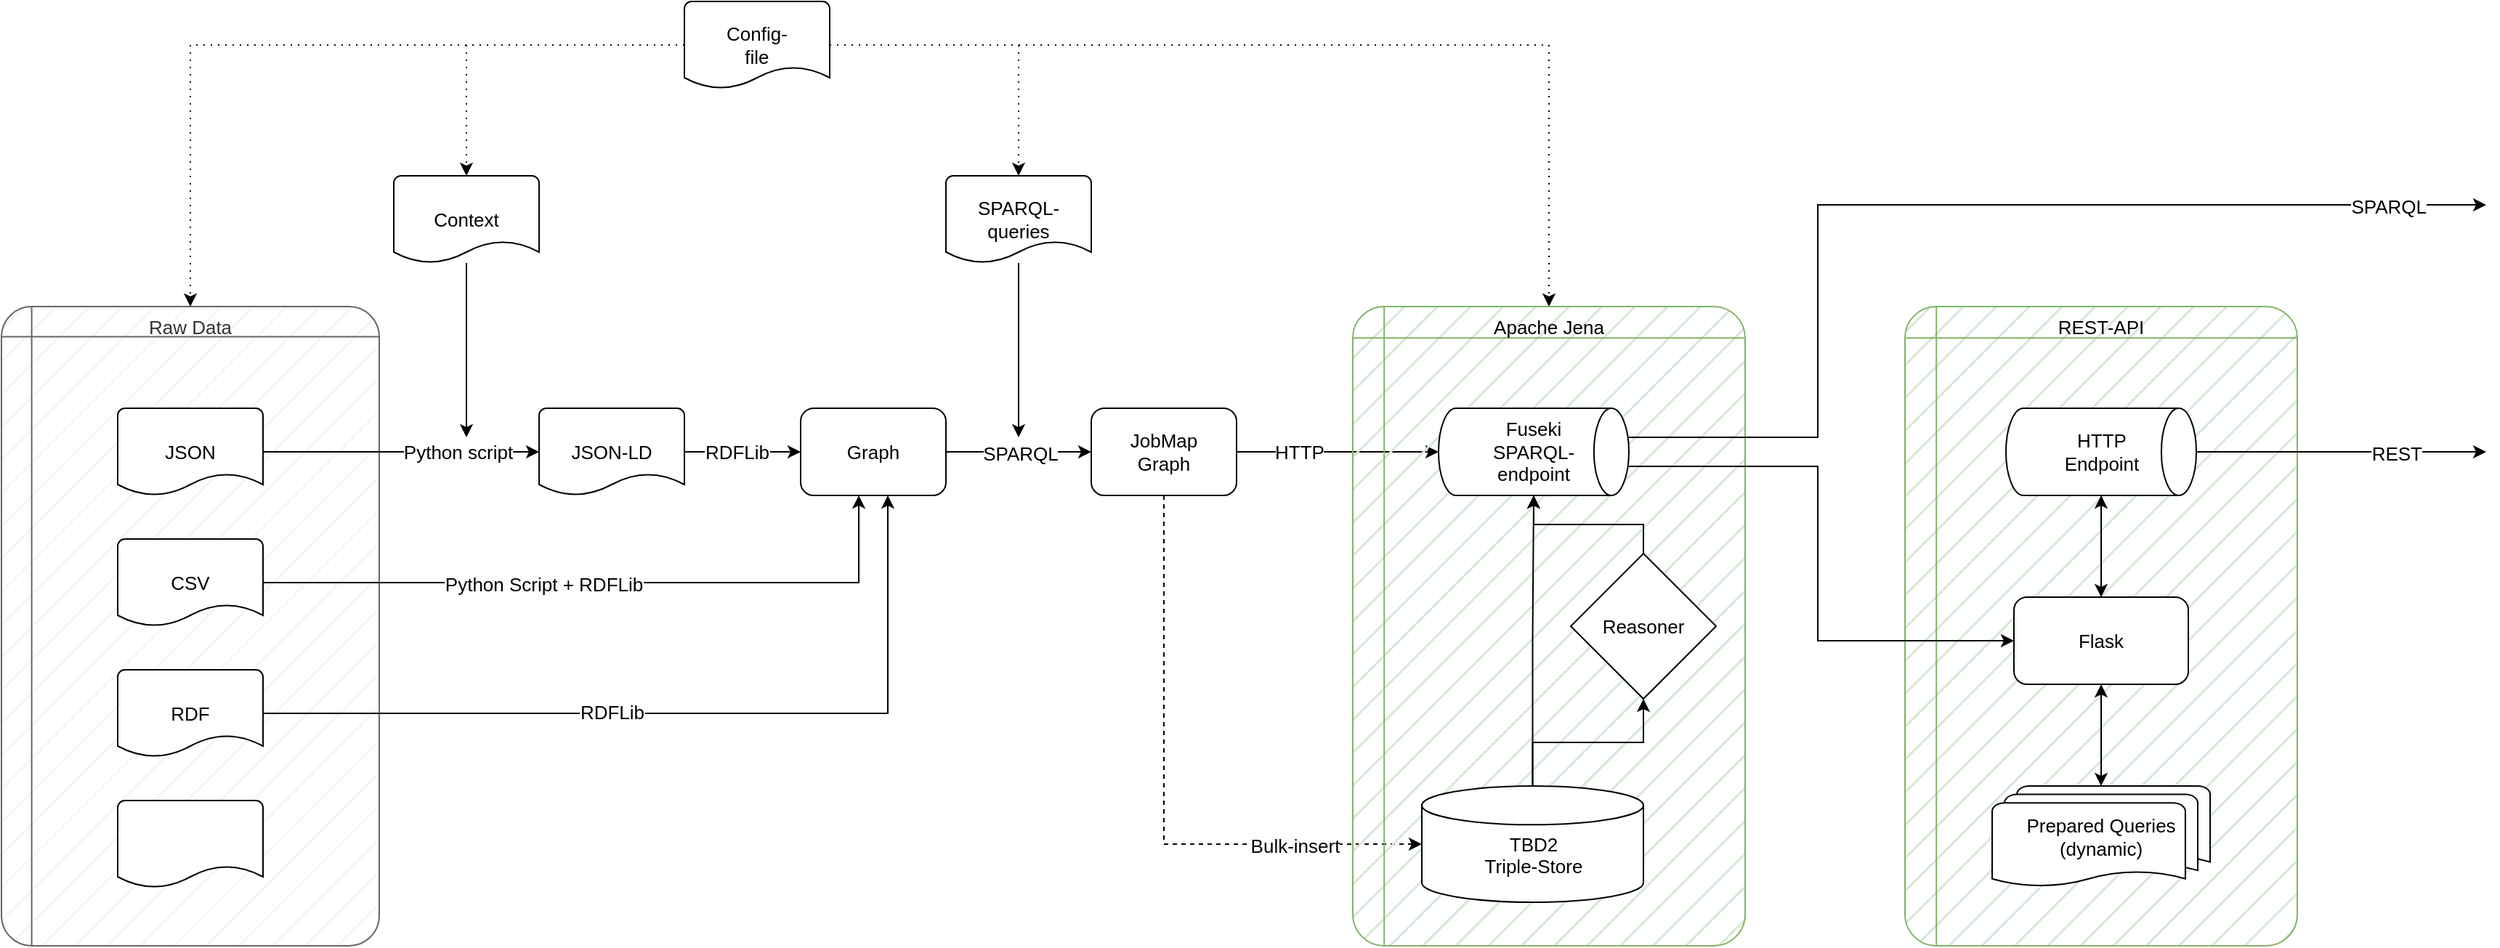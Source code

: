 <mxfile version="20.2.3" type="device"><diagram id="MVSMKFAmurCKHKammYGv" name="Pagina-1"><mxGraphModel dx="1652" dy="827" grid="1" gridSize="10" guides="1" tooltips="1" connect="1" arrows="1" fold="1" page="0" pageScale="1" pageWidth="827" pageHeight="1169" math="0" shadow="0"><root><mxCell id="0"/><mxCell id="1" parent="0"/><mxCell id="OYl2lMFcDW433jI4vJPV-47" value="&lt;div style=&quot;font-size: 13px;&quot;&gt;&lt;span style=&quot;background-color: initial; font-size: 13px;&quot;&gt;Raw Data&lt;/span&gt;&lt;/div&gt;" style="shape=internalStorage;whiteSpace=wrap;html=1;dx=15;dy=15;rounded=1;arcSize=8;strokeWidth=1;fontFamily=Helvetica;fontSize=13;align=center;verticalAlign=top;fillColor=#f5f5f5;fillStyle=hatch;strokeColor=#666666;fontColor=#333333;fontStyle=0" parent="1" vertex="1"><mxGeometry x="-110" y="210" width="260" height="440" as="geometry"/></mxCell><mxCell id="OYl2lMFcDW433jI4vJPV-8" style="edgeStyle=orthogonalEdgeStyle;rounded=0;orthogonalLoop=1;jettySize=auto;html=1;fontFamily=Helvetica;fontSize=13;fontStyle=0" parent="1" source="OYl2lMFcDW433jI4vJPV-1" target="OYl2lMFcDW433jI4vJPV-3" edge="1"><mxGeometry relative="1" as="geometry"/></mxCell><mxCell id="OYl2lMFcDW433jI4vJPV-67" value="Python script" style="edgeLabel;html=1;align=center;verticalAlign=middle;resizable=0;points=[];fontSize=13;fontFamily=Helvetica;fontStyle=0" parent="OYl2lMFcDW433jI4vJPV-8" vertex="1" connectable="0"><mxGeometry x="0.303" relative="1" as="geometry"><mxPoint x="10" as="offset"/></mxGeometry></mxCell><mxCell id="OYl2lMFcDW433jI4vJPV-1" value="JSON" style="strokeWidth=1;html=1;shape=mxgraph.flowchart.document2;whiteSpace=wrap;size=0.25;fontFamily=Helvetica;fontSize=13;fontStyle=0" parent="1" vertex="1"><mxGeometry x="-30" y="280" width="100" height="60" as="geometry"/></mxCell><mxCell id="OYl2lMFcDW433jI4vJPV-11" style="edgeStyle=orthogonalEdgeStyle;rounded=0;orthogonalLoop=1;jettySize=auto;html=1;fontFamily=Helvetica;fontSize=13;fontStyle=0" parent="1" source="OYl2lMFcDW433jI4vJPV-2" edge="1"><mxGeometry relative="1" as="geometry"><mxPoint x="210" y="300" as="targetPoint"/></mxGeometry></mxCell><mxCell id="OYl2lMFcDW433jI4vJPV-2" value="Context" style="strokeWidth=1;html=1;shape=mxgraph.flowchart.document2;whiteSpace=wrap;size=0.25;fontFamily=Helvetica;fontSize=13;fontStyle=0" parent="1" vertex="1"><mxGeometry x="160" y="120" width="100" height="60" as="geometry"/></mxCell><mxCell id="OYl2lMFcDW433jI4vJPV-9" style="edgeStyle=orthogonalEdgeStyle;rounded=0;orthogonalLoop=1;jettySize=auto;html=1;fontFamily=Helvetica;fontSize=13;fontStyle=0" parent="1" source="OYl2lMFcDW433jI4vJPV-3" target="OYl2lMFcDW433jI4vJPV-6" edge="1"><mxGeometry relative="1" as="geometry"/></mxCell><mxCell id="OYl2lMFcDW433jI4vJPV-30" value="RDFLib" style="edgeLabel;html=1;align=center;verticalAlign=middle;resizable=0;points=[];fontSize=13;fontFamily=Helvetica;fontStyle=0" parent="OYl2lMFcDW433jI4vJPV-9" vertex="1" connectable="0"><mxGeometry x="-0.193" y="2" relative="1" as="geometry"><mxPoint x="3" y="2" as="offset"/></mxGeometry></mxCell><mxCell id="OYl2lMFcDW433jI4vJPV-3" value="JSON-LD" style="strokeWidth=1;html=1;shape=mxgraph.flowchart.document2;whiteSpace=wrap;size=0.25;fontFamily=Helvetica;fontSize=13;fontStyle=0" parent="1" vertex="1"><mxGeometry x="260" y="280" width="100" height="60" as="geometry"/></mxCell><mxCell id="OYl2lMFcDW433jI4vJPV-10" style="edgeStyle=orthogonalEdgeStyle;rounded=0;orthogonalLoop=1;jettySize=auto;html=1;fontFamily=Helvetica;fontSize=13;fontStyle=0" parent="1" source="OYl2lMFcDW433jI4vJPV-6" target="OYl2lMFcDW433jI4vJPV-7" edge="1"><mxGeometry relative="1" as="geometry"/></mxCell><mxCell id="OYl2lMFcDW433jI4vJPV-68" value="SPARQL" style="edgeLabel;html=1;align=center;verticalAlign=middle;resizable=0;points=[];fontSize=13;fontFamily=Helvetica;fontStyle=0" parent="OYl2lMFcDW433jI4vJPV-10" vertex="1" connectable="0"><mxGeometry x="0.205" y="-2" relative="1" as="geometry"><mxPoint x="-10" y="-1" as="offset"/></mxGeometry></mxCell><mxCell id="OYl2lMFcDW433jI4vJPV-6" value="Graph" style="rounded=1;whiteSpace=wrap;html=1;fontFamily=Helvetica;fontSize=13;strokeWidth=1;fontStyle=0" parent="1" vertex="1"><mxGeometry x="440" y="280" width="100" height="60" as="geometry"/></mxCell><mxCell id="OYl2lMFcDW433jI4vJPV-15" style="edgeStyle=orthogonalEdgeStyle;rounded=0;orthogonalLoop=1;jettySize=auto;html=1;fontFamily=Helvetica;fontSize=13;dashed=1;dashPattern=1 4;fontStyle=0" parent="1" source="OYl2lMFcDW433jI4vJPV-14" target="OYl2lMFcDW433jI4vJPV-47" edge="1"><mxGeometry relative="1" as="geometry"/></mxCell><mxCell id="OYl2lMFcDW433jI4vJPV-29" style="edgeStyle=orthogonalEdgeStyle;rounded=0;orthogonalLoop=1;jettySize=auto;html=1;dashed=1;fontFamily=Helvetica;fontSize=13;dashPattern=1 4;fontStyle=0" parent="1" source="OYl2lMFcDW433jI4vJPV-14" target="OYl2lMFcDW433jI4vJPV-18" edge="1"><mxGeometry relative="1" as="geometry"/></mxCell><mxCell id="OYl2lMFcDW433jI4vJPV-49" style="edgeStyle=orthogonalEdgeStyle;rounded=0;orthogonalLoop=1;jettySize=auto;html=1;fontFamily=Helvetica;fontSize=13;dashed=1;dashPattern=1 4;fontStyle=0" parent="1" source="OYl2lMFcDW433jI4vJPV-14" target="OYl2lMFcDW433jI4vJPV-2" edge="1"><mxGeometry relative="1" as="geometry"/></mxCell><mxCell id="OYl2lMFcDW433jI4vJPV-50" style="edgeStyle=orthogonalEdgeStyle;rounded=0;orthogonalLoop=1;jettySize=auto;html=1;fontFamily=Helvetica;fontSize=13;dashed=1;dashPattern=1 4;fontStyle=0" parent="1" source="OYl2lMFcDW433jI4vJPV-14" target="OYl2lMFcDW433jI4vJPV-5" edge="1"><mxGeometry relative="1" as="geometry"/></mxCell><mxCell id="OYl2lMFcDW433jI4vJPV-14" value="Config-&lt;br style=&quot;font-size: 13px;&quot;&gt;file" style="strokeWidth=1;html=1;shape=mxgraph.flowchart.document2;whiteSpace=wrap;size=0.25;fontFamily=Helvetica;fontSize=13;fontStyle=0" parent="1" vertex="1"><mxGeometry x="360" width="100" height="60" as="geometry"/></mxCell><mxCell id="OYl2lMFcDW433jI4vJPV-5" value="SPARQL-&lt;br style=&quot;font-size: 13px;&quot;&gt;queries" style="strokeWidth=1;html=1;shape=mxgraph.flowchart.document2;whiteSpace=wrap;size=0.25;fontFamily=Helvetica;fontSize=13;fontStyle=0" parent="1" vertex="1"><mxGeometry x="540" y="120" width="100" height="60" as="geometry"/></mxCell><mxCell id="OYl2lMFcDW433jI4vJPV-26" style="edgeStyle=orthogonalEdgeStyle;rounded=0;orthogonalLoop=1;jettySize=auto;html=1;fontFamily=Helvetica;fontSize=13;fontStyle=0" parent="1" source="OYl2lMFcDW433jI4vJPV-7" target="OYl2lMFcDW433jI4vJPV-20" edge="1"><mxGeometry relative="1" as="geometry"/></mxCell><mxCell id="OYl2lMFcDW433jI4vJPV-31" value="HTTP" style="edgeLabel;html=1;align=center;verticalAlign=middle;resizable=0;points=[];fontSize=13;fontFamily=Helvetica;fontStyle=0" parent="OYl2lMFcDW433jI4vJPV-26" vertex="1" connectable="0"><mxGeometry x="-0.247" y="2" relative="1" as="geometry"><mxPoint x="-10" y="2" as="offset"/></mxGeometry></mxCell><mxCell id="OYl2lMFcDW433jI4vJPV-28" style="edgeStyle=orthogonalEdgeStyle;rounded=0;orthogonalLoop=1;jettySize=auto;html=1;fontFamily=Helvetica;fontSize=13;dashed=1;fontStyle=0" parent="1" source="OYl2lMFcDW433jI4vJPV-7" target="OYl2lMFcDW433jI4vJPV-16" edge="1"><mxGeometry relative="1" as="geometry"><Array as="points"><mxPoint x="690" y="580"/></Array></mxGeometry></mxCell><mxCell id="OYl2lMFcDW433jI4vJPV-32" value="Bulk-insert" style="edgeLabel;html=1;align=center;verticalAlign=middle;resizable=0;points=[];fontSize=13;fontFamily=Helvetica;fontStyle=0" parent="OYl2lMFcDW433jI4vJPV-28" vertex="1" connectable="0"><mxGeometry x="0.133" y="-3" relative="1" as="geometry"><mxPoint x="93" y="4" as="offset"/></mxGeometry></mxCell><mxCell id="OYl2lMFcDW433jI4vJPV-7" value="JobMap&lt;br style=&quot;font-size: 13px;&quot;&gt;Graph" style="rounded=1;whiteSpace=wrap;html=1;fontFamily=Helvetica;fontSize=13;strokeWidth=1;fontStyle=0" parent="1" vertex="1"><mxGeometry x="640" y="280" width="100" height="60" as="geometry"/></mxCell><mxCell id="OYl2lMFcDW433jI4vJPV-12" style="edgeStyle=orthogonalEdgeStyle;rounded=0;orthogonalLoop=1;jettySize=auto;html=1;fontFamily=Helvetica;fontSize=13;fontStyle=0" parent="1" source="OYl2lMFcDW433jI4vJPV-5" edge="1"><mxGeometry relative="1" as="geometry"><mxPoint x="590" y="300" as="targetPoint"/></mxGeometry></mxCell><mxCell id="OYl2lMFcDW433jI4vJPV-27" value="" style="group;fontSize=13;fontStyle=0" parent="1" vertex="1" connectable="0"><mxGeometry x="820" y="210" width="270" height="440" as="geometry"/></mxCell><mxCell id="OYl2lMFcDW433jI4vJPV-18" value="&lt;div style=&quot;font-size: 13px;&quot;&gt;&lt;span style=&quot;background-color: initial; font-size: 13px;&quot;&gt;Apache Jena&lt;/span&gt;&lt;/div&gt;" style="shape=internalStorage;whiteSpace=wrap;html=1;dx=15;dy=15;rounded=1;arcSize=8;strokeWidth=1;fontFamily=Helvetica;fontSize=13;align=center;verticalAlign=top;fillColor=#d5e8d4;fillStyle=hatch;strokeColor=#82b366;fontStyle=0" parent="OYl2lMFcDW433jI4vJPV-27" vertex="1"><mxGeometry width="270" height="440" as="geometry"/></mxCell><mxCell id="OYl2lMFcDW433jI4vJPV-16" value="&lt;br style=&quot;font-size: 13px;&quot;&gt;TBD2&lt;br style=&quot;font-size: 13px;&quot;&gt;Triple-Store" style="strokeWidth=1;html=1;shape=mxgraph.flowchart.database;whiteSpace=wrap;fontFamily=Helvetica;fontSize=13;fontStyle=0" parent="OYl2lMFcDW433jI4vJPV-27" vertex="1"><mxGeometry x="47.5" y="330" width="152.5" height="80" as="geometry"/></mxCell><mxCell id="OYl2lMFcDW433jI4vJPV-20" value="Fuseki&lt;br style=&quot;font-size: 13px;&quot;&gt;SPARQL-&lt;br style=&quot;font-size: 13px;&quot;&gt;endpoint" style="strokeWidth=1;html=1;shape=mxgraph.flowchart.direct_data;whiteSpace=wrap;fontFamily=Helvetica;fontSize=13;fillColor=default;fontStyle=0" parent="OYl2lMFcDW433jI4vJPV-27" vertex="1"><mxGeometry x="59" y="70" width="131" height="60" as="geometry"/></mxCell><mxCell id="OYl2lMFcDW433jI4vJPV-23" style="edgeStyle=orthogonalEdgeStyle;rounded=0;orthogonalLoop=1;jettySize=auto;html=1;fontFamily=Helvetica;fontSize=13;fontStyle=0" parent="OYl2lMFcDW433jI4vJPV-27" source="OYl2lMFcDW433jI4vJPV-16" target="OYl2lMFcDW433jI4vJPV-20" edge="1"><mxGeometry relative="1" as="geometry"/></mxCell><mxCell id="OYl2lMFcDW433jI4vJPV-25" style="rounded=0;orthogonalLoop=1;jettySize=auto;html=1;fontFamily=Helvetica;fontSize=13;edgeStyle=orthogonalEdgeStyle;fontStyle=0" parent="OYl2lMFcDW433jI4vJPV-27" source="OYl2lMFcDW433jI4vJPV-22" target="OYl2lMFcDW433jI4vJPV-20" edge="1"><mxGeometry relative="1" as="geometry"/></mxCell><mxCell id="OYl2lMFcDW433jI4vJPV-22" value="Reasoner" style="strokeWidth=1;html=1;shape=mxgraph.flowchart.decision;whiteSpace=wrap;fillStyle=auto;fontFamily=Helvetica;fontSize=13;fontStyle=0" parent="OYl2lMFcDW433jI4vJPV-27" vertex="1"><mxGeometry x="150" y="170" width="100" height="100" as="geometry"/></mxCell><mxCell id="OYl2lMFcDW433jI4vJPV-24" style="rounded=0;orthogonalLoop=1;jettySize=auto;html=1;fontFamily=Helvetica;fontSize=13;edgeStyle=orthogonalEdgeStyle;fontStyle=0" parent="OYl2lMFcDW433jI4vJPV-27" source="OYl2lMFcDW433jI4vJPV-16" target="OYl2lMFcDW433jI4vJPV-22" edge="1"><mxGeometry relative="1" as="geometry"/></mxCell><mxCell id="OYl2lMFcDW433jI4vJPV-35" style="edgeStyle=orthogonalEdgeStyle;rounded=0;orthogonalLoop=1;jettySize=auto;html=1;fontFamily=Helvetica;fontSize=13;fontStyle=0" parent="1" source="OYl2lMFcDW433jI4vJPV-33" target="OYl2lMFcDW433jI4vJPV-6" edge="1"><mxGeometry relative="1" as="geometry"><Array as="points"><mxPoint x="480" y="400"/></Array></mxGeometry></mxCell><mxCell id="OYl2lMFcDW433jI4vJPV-37" value="Python Script + RDFLib" style="edgeLabel;html=1;align=center;verticalAlign=middle;resizable=0;points=[];fontSize=13;fontFamily=Helvetica;fontStyle=0" parent="OYl2lMFcDW433jI4vJPV-35" vertex="1" connectable="0"><mxGeometry x="-0.519" y="-1" relative="1" as="geometry"><mxPoint x="80" as="offset"/></mxGeometry></mxCell><mxCell id="OYl2lMFcDW433jI4vJPV-33" value="CSV" style="strokeWidth=1;html=1;shape=mxgraph.flowchart.document2;whiteSpace=wrap;size=0.25;fontFamily=Helvetica;fontSize=13;fontStyle=0" parent="1" vertex="1"><mxGeometry x="-30" y="370" width="100" height="60" as="geometry"/></mxCell><mxCell id="OYl2lMFcDW433jI4vJPV-36" style="edgeStyle=orthogonalEdgeStyle;rounded=0;orthogonalLoop=1;jettySize=auto;html=1;fontFamily=Helvetica;fontSize=13;fontStyle=0" parent="1" source="OYl2lMFcDW433jI4vJPV-34" target="OYl2lMFcDW433jI4vJPV-6" edge="1"><mxGeometry relative="1" as="geometry"><Array as="points"><mxPoint x="500" y="490"/></Array></mxGeometry></mxCell><mxCell id="OYl2lMFcDW433jI4vJPV-38" value="RDFLib" style="edgeLabel;html=1;align=center;verticalAlign=middle;resizable=0;points=[];fontSize=13;fontFamily=Helvetica;fontStyle=0" parent="OYl2lMFcDW433jI4vJPV-36" vertex="1" connectable="0"><mxGeometry x="-0.383" y="1" relative="1" as="geometry"><mxPoint x="61" as="offset"/></mxGeometry></mxCell><mxCell id="OYl2lMFcDW433jI4vJPV-34" value="RDF" style="strokeWidth=1;html=1;shape=mxgraph.flowchart.document2;whiteSpace=wrap;size=0.25;fontFamily=Helvetica;fontSize=13;fontStyle=0" parent="1" vertex="1"><mxGeometry x="-30" y="460" width="100" height="60" as="geometry"/></mxCell><mxCell id="OYl2lMFcDW433jI4vJPV-48" value="" style="strokeWidth=1;html=1;shape=mxgraph.flowchart.document2;whiteSpace=wrap;size=0.25;fontFamily=Helvetica;fontSize=13;fontStyle=0" parent="1" vertex="1"><mxGeometry x="-30" y="550" width="100" height="60" as="geometry"/></mxCell><mxCell id="OYl2lMFcDW433jI4vJPV-51" style="edgeStyle=orthogonalEdgeStyle;rounded=0;orthogonalLoop=1;jettySize=auto;html=1;fontFamily=Helvetica;fontSize=13;fontStyle=0" parent="1" source="OYl2lMFcDW433jI4vJPV-20" edge="1"><mxGeometry relative="1" as="geometry"><mxPoint x="1600" y="140" as="targetPoint"/><Array as="points"><mxPoint x="1140" y="300"/><mxPoint x="1140" y="140"/></Array></mxGeometry></mxCell><mxCell id="OYl2lMFcDW433jI4vJPV-69" value="SPARQL" style="edgeLabel;html=1;align=right;verticalAlign=middle;resizable=0;points=[];fontSize=13;fontFamily=Helvetica;fontStyle=0" parent="OYl2lMFcDW433jI4vJPV-51" vertex="1" connectable="0"><mxGeometry x="0.73" y="-1" relative="1" as="geometry"><mxPoint x="60" as="offset"/></mxGeometry></mxCell><mxCell id="OYl2lMFcDW433jI4vJPV-53" value="&lt;div style=&quot;font-size: 13px;&quot;&gt;&lt;span style=&quot;background-color: initial; font-size: 13px;&quot;&gt;REST-API&lt;/span&gt;&lt;/div&gt;" style="shape=internalStorage;whiteSpace=wrap;html=1;dx=15;dy=15;rounded=1;arcSize=8;strokeWidth=1;fontFamily=Helvetica;fontSize=13;align=center;verticalAlign=top;fillColor=#d5e8d4;fillStyle=hatch;strokeColor=#82b366;fontStyle=0" parent="1" vertex="1"><mxGeometry x="1200" y="210" width="270" height="440" as="geometry"/></mxCell><mxCell id="OYl2lMFcDW433jI4vJPV-63" style="edgeStyle=orthogonalEdgeStyle;rounded=0;orthogonalLoop=1;jettySize=auto;html=1;fontFamily=Helvetica;fontSize=13;fontStyle=0" parent="1" source="OYl2lMFcDW433jI4vJPV-55" edge="1"><mxGeometry relative="1" as="geometry"><mxPoint x="1600" y="310" as="targetPoint"/></mxGeometry></mxCell><mxCell id="OYl2lMFcDW433jI4vJPV-70" value="REST" style="edgeLabel;html=1;align=right;verticalAlign=middle;resizable=0;points=[];fontSize=13;fontFamily=Helvetica;fontStyle=0" parent="OYl2lMFcDW433jI4vJPV-63" vertex="1" connectable="0"><mxGeometry x="0.866" y="-1" relative="1" as="geometry"><mxPoint x="-30" as="offset"/></mxGeometry></mxCell><mxCell id="OYl2lMFcDW433jI4vJPV-55" value="HTTP&lt;br style=&quot;font-size: 13px;&quot;&gt;Endpoint" style="strokeWidth=1;html=1;shape=mxgraph.flowchart.direct_data;whiteSpace=wrap;fontFamily=Helvetica;fontSize=13;fillColor=default;fontStyle=0" parent="1" vertex="1"><mxGeometry x="1269.5" y="280" width="131" height="60" as="geometry"/></mxCell><mxCell id="OYl2lMFcDW433jI4vJPV-61" value="Prepared Queries&lt;br style=&quot;font-size: 13px;&quot;&gt;(dynamic)" style="strokeWidth=1;html=1;shape=mxgraph.flowchart.multi-document;whiteSpace=wrap;fillStyle=auto;fontFamily=Helvetica;fontSize=13;fontStyle=0" parent="1" vertex="1"><mxGeometry x="1260" y="540" width="150" height="70" as="geometry"/></mxCell><mxCell id="OYl2lMFcDW433jI4vJPV-64" style="edgeStyle=orthogonalEdgeStyle;rounded=0;orthogonalLoop=1;jettySize=auto;html=1;fontFamily=Helvetica;fontSize=13;startArrow=classic;startFill=1;fontStyle=0" parent="1" source="OYl2lMFcDW433jI4vJPV-62" target="OYl2lMFcDW433jI4vJPV-55" edge="1"><mxGeometry relative="1" as="geometry"/></mxCell><mxCell id="OYl2lMFcDW433jI4vJPV-66" style="edgeStyle=orthogonalEdgeStyle;rounded=0;orthogonalLoop=1;jettySize=auto;html=1;fontFamily=Helvetica;fontSize=13;startArrow=classic;startFill=1;fontStyle=0" parent="1" source="OYl2lMFcDW433jI4vJPV-62" target="OYl2lMFcDW433jI4vJPV-61" edge="1"><mxGeometry relative="1" as="geometry"/></mxCell><mxCell id="OYl2lMFcDW433jI4vJPV-62" value="Flask" style="rounded=1;whiteSpace=wrap;html=1;fillStyle=auto;fontFamily=Helvetica;fontSize=13;strokeWidth=1;fontStyle=0" parent="1" vertex="1"><mxGeometry x="1275" y="410" width="120" height="60" as="geometry"/></mxCell><mxCell id="OYl2lMFcDW433jI4vJPV-65" style="edgeStyle=orthogonalEdgeStyle;rounded=0;orthogonalLoop=1;jettySize=auto;html=1;fontFamily=Helvetica;fontSize=13;fontStyle=0" parent="1" source="OYl2lMFcDW433jI4vJPV-20" target="OYl2lMFcDW433jI4vJPV-62" edge="1"><mxGeometry relative="1" as="geometry"><Array as="points"><mxPoint x="1140" y="320"/><mxPoint x="1140" y="440"/></Array></mxGeometry></mxCell></root></mxGraphModel></diagram></mxfile>